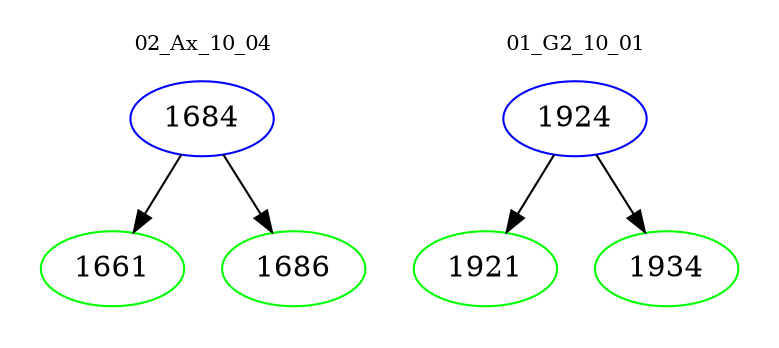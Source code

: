 digraph{
subgraph cluster_0 {
color = white
label = "02_Ax_10_04";
fontsize=10;
T0_1684 [label="1684", color="blue"]
T0_1684 -> T0_1661 [color="black"]
T0_1661 [label="1661", color="green"]
T0_1684 -> T0_1686 [color="black"]
T0_1686 [label="1686", color="green"]
}
subgraph cluster_1 {
color = white
label = "01_G2_10_01";
fontsize=10;
T1_1924 [label="1924", color="blue"]
T1_1924 -> T1_1921 [color="black"]
T1_1921 [label="1921", color="green"]
T1_1924 -> T1_1934 [color="black"]
T1_1934 [label="1934", color="green"]
}
}
